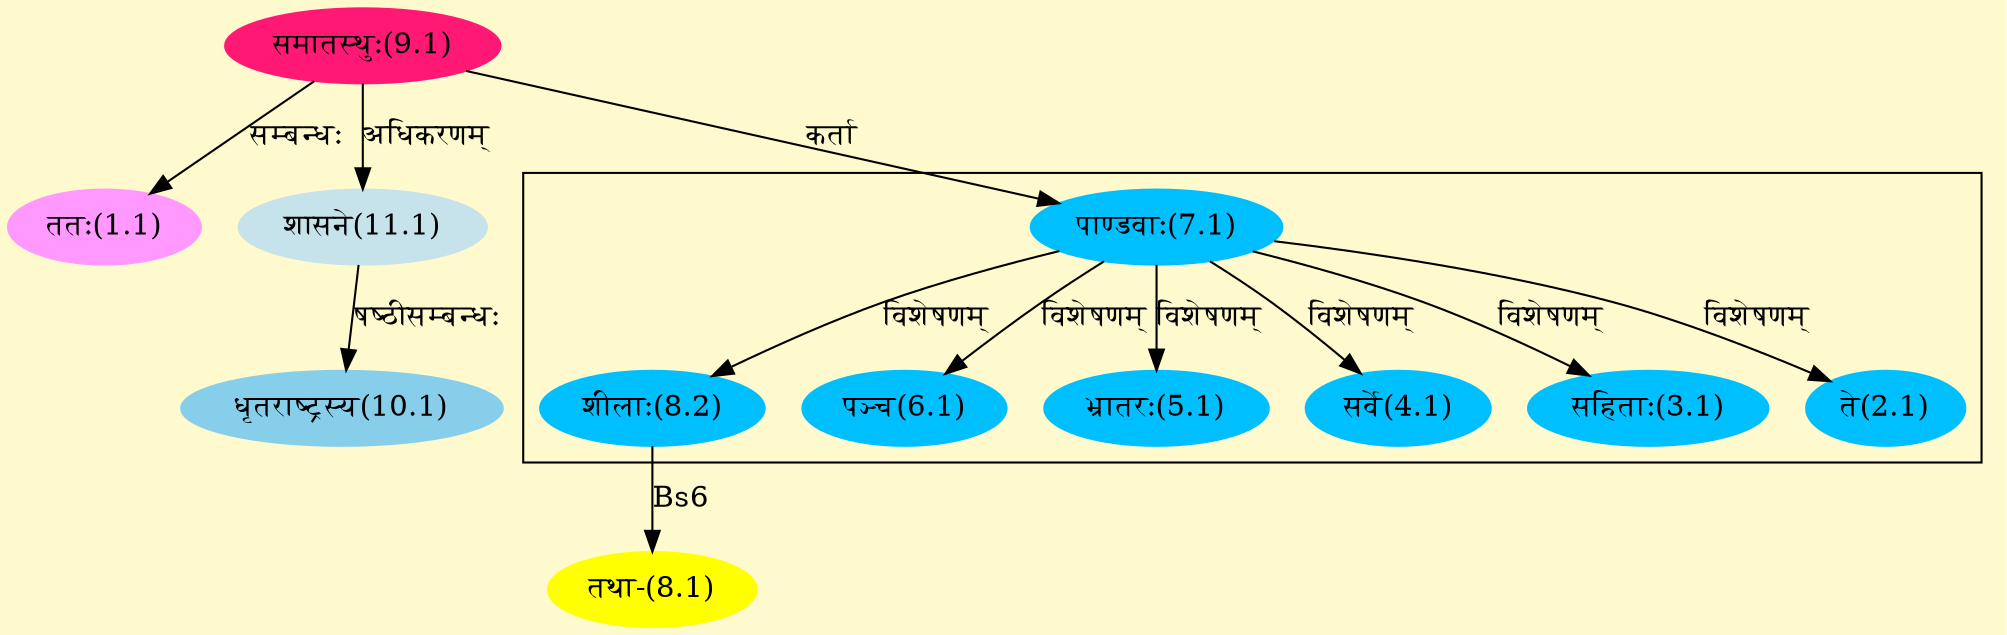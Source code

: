 digraph G{
rankdir=BT;
 compound=true;
 bgcolor="lemonchiffon1";

subgraph cluster_1{
Node2_1 [style=filled, color="#00BFFF" label = "ते(2.1)"]
Node7_1 [style=filled, color="#00BFFF" label = "पाण्डवाः(7.1)"]
Node3_1 [style=filled, color="#00BFFF" label = "सहिताः(3.1)"]
Node4_1 [style=filled, color="#00BFFF" label = "सर्वे(4.1)"]
Node5_1 [style=filled, color="#00BFFF" label = "भ्रातरः(5.1)"]
Node6_1 [style=filled, color="#00BFFF" label = "पञ्च(6.1)"]
Node8_2 [style=filled, color="#00BFFF" label = "शीलाः(8.2)"]

}
Node1_1 [style=filled, color="#FF99FF" label = "ततः(1.1)"]
Node9_1 [style=filled, color="#FF1975" label = "समातस्थुः(9.1)"]
Node7_1 [style=filled, color="#00BFFF" label = "पाण्डवाः(7.1)"]
Node8_1 [style=filled, color="#FFFF00" label = "तथा-(8.1)"]
Node8_2 [style=filled, color="#00BFFF" label = "शीलाः(8.2)"]
Node [style=filled, color="" label = "()"]
Node10_1 [style=filled, color="#87CEEB" label = "धृतराष्ट्रस्य(10.1)"]
Node11_1 [style=filled, color="#C6E2EB" label = "शासने(11.1)"]
/* Start of Relations section */

Node1_1 -> Node9_1 [  label="सम्बन्धः"  dir="back" ]
Node2_1 -> Node7_1 [  label="विशेषणम्"  dir="back" ]
Node3_1 -> Node7_1 [  label="विशेषणम्"  dir="back" ]
Node4_1 -> Node7_1 [  label="विशेषणम्"  dir="back" ]
Node5_1 -> Node7_1 [  label="विशेषणम्"  dir="back" ]
Node6_1 -> Node7_1 [  label="विशेषणम्"  dir="back" ]
Node7_1 -> Node9_1 [  label="कर्ता"  dir="back" ]
Node8_1 -> Node8_2 [  label="Bs6"  dir="back" ]
Node8_2 -> Node7_1 [  label="विशेषणम्"  dir="back" ]
Node10_1 -> Node11_1 [  label="षष्ठीसम्बन्धः"  dir="back" ]
Node11_1 -> Node9_1 [  label="अधिकरणम्"  dir="back" ]
}
